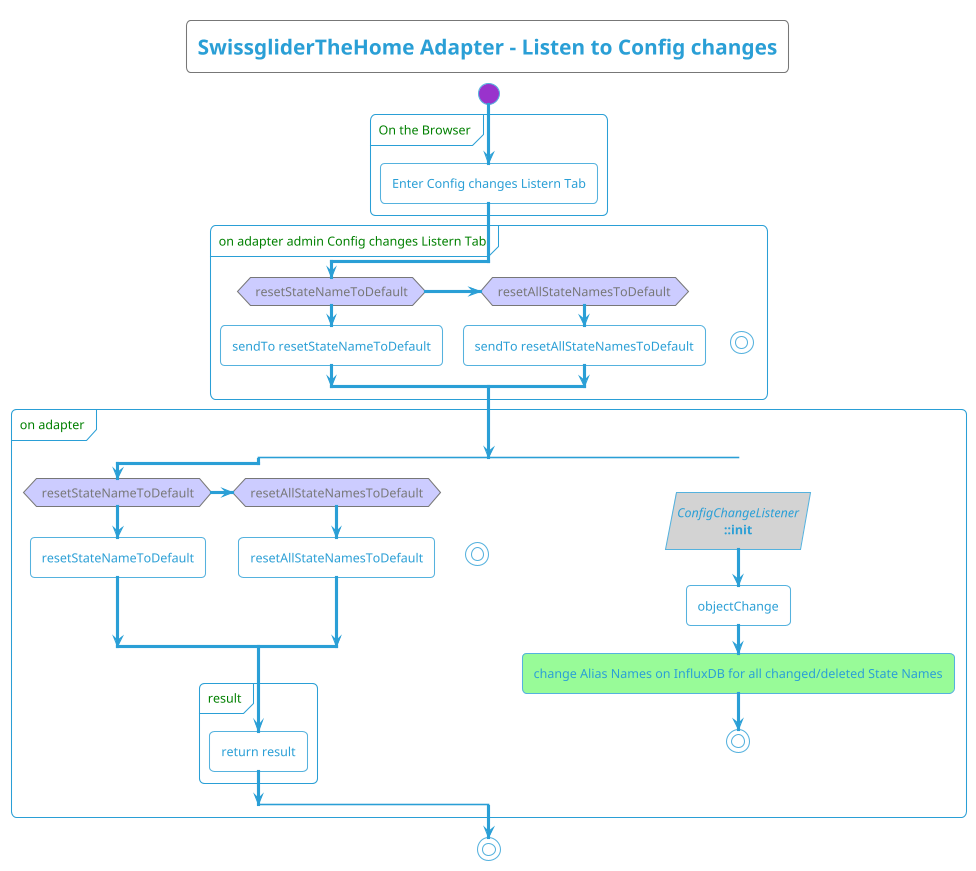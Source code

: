 @startuml
!theme cyborg-outline
skinparam defaultTextAlignment center

<style>
    diamond {
        BackgroundColor #ccf
    }
    partition {
        FontColor green
        RoundCorner 10
    }
  arrow {
    FontColor black
    FontName arial
  }
</style>

title
    SwissgliderTheHome Adapter - Listen to Config changes
end title

start
partition "On the Browser" {
    :Enter Config changes Listern Tab;
}
partition "on adapter admin Config changes Listern Tab" {
    if (resetStateNameToDefault)
        :sendTo resetStateNameToDefault;
    elseif (resetAllStateNamesToDefault)
        :sendTo resetAllStateNamesToDefault;
    else ()
    -[hidden]->
        stop
    endif
}
partition "on adapter" {
    split
        if (resetStateNameToDefault)
            :resetStateNameToDefault;
        elseif (resetAllStateNamesToDefault)
            :resetAllStateNamesToDefault;
        else ()
            -[hidden]->
            stop
        endif
        partition "result" {
                :return result;
            }
    split again
        -[hidden]->
        #LightGray://ConfigChangeListener//
        **::init**/
        :objectChange;
        #palegreen:change Alias Names on InfluxDB for all changed/deleted State Names;
        stop
    end split
}
stop


@enduml